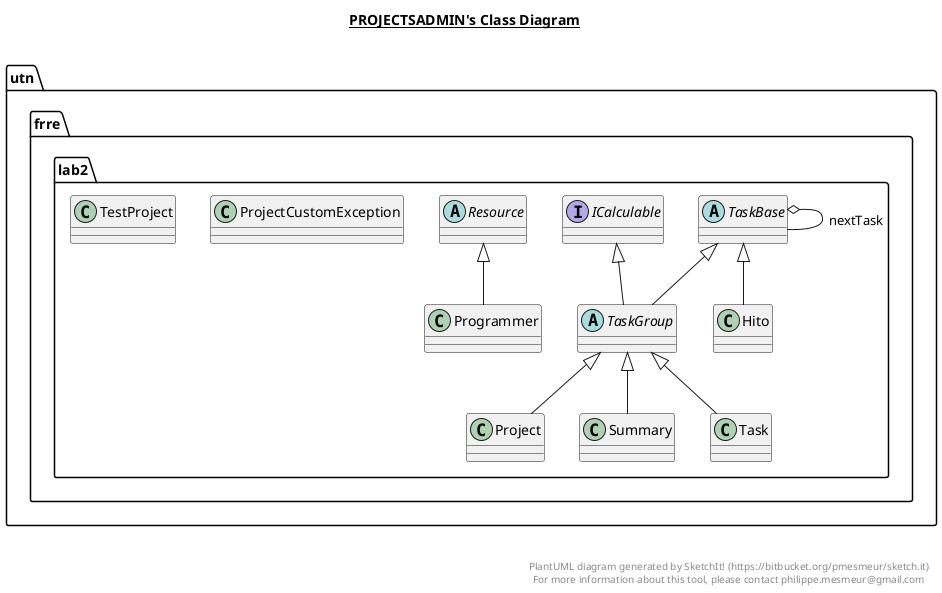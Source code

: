 @startuml

title __PROJECTSADMIN's Class Diagram__\n

  package utn.frre.lab2 {
    class Hito {
    }
  }
  

  package utn.frre.lab2 {
    interface ICalculable {
    }
  }
  

  package utn.frre.lab2 {
    class Programmer {
    }
  }
  

  package utn.frre.lab2 {
    class Project {
    }
  }
  

  package utn.frre.lab2 {
    class ProjectCustomException {
    }
  }
  

  package utn.frre.lab2 {
    abstract class Resource {
    }
  }
  

  package utn.frre.lab2 {
    class Summary {
    }
  }
  

  package utn.frre.lab2 {
    class Task {
    }
  }
  

  package utn.frre.lab2 {
    abstract class TaskBase {
    }
  }
  

  package utn.frre.lab2 {
    abstract class TaskGroup {
    }
  }
  

  package utn.frre.lab2 {
    class TestProject {
    }
  }
  

  Hito -up-|> TaskBase
  Programmer -up-|> Resource
  Project -up-|> TaskGroup
  Summary -up-|> TaskGroup
  Task -up-|> TaskGroup
  TaskBase o-- TaskBase : nextTask
  TaskGroup -up-|> ICalculable
  TaskGroup -up-|> TaskBase


right footer


PlantUML diagram generated by SketchIt! (https://bitbucket.org/pmesmeur/sketch.it)
For more information about this tool, please contact philippe.mesmeur@gmail.com
endfooter

@enduml
